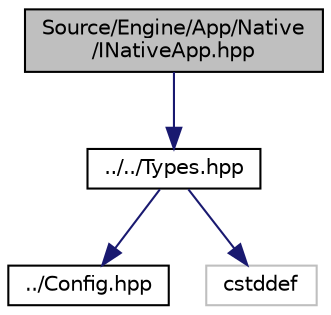 digraph "Source/Engine/App/Native/INativeApp.hpp"
{
  edge [fontname="Helvetica",fontsize="10",labelfontname="Helvetica",labelfontsize="10"];
  node [fontname="Helvetica",fontsize="10",shape=record];
  Node0 [label="Source/Engine/App/Native\l/INativeApp.hpp",height=0.2,width=0.4,color="black", fillcolor="grey75", style="filled", fontcolor="black"];
  Node0 -> Node1 [color="midnightblue",fontsize="10",style="solid",fontname="Helvetica"];
  Node1 [label="../../Types.hpp",height=0.2,width=0.4,color="black", fillcolor="white", style="filled",URL="$Types_8hpp.html"];
  Node1 -> Node2 [color="midnightblue",fontsize="10",style="solid",fontname="Helvetica"];
  Node2 [label="../Config.hpp",height=0.2,width=0.4,color="black", fillcolor="white", style="filled",URL="$Config_8hpp.html"];
  Node1 -> Node3 [color="midnightblue",fontsize="10",style="solid",fontname="Helvetica"];
  Node3 [label="cstddef",height=0.2,width=0.4,color="grey75", fillcolor="white", style="filled"];
}
